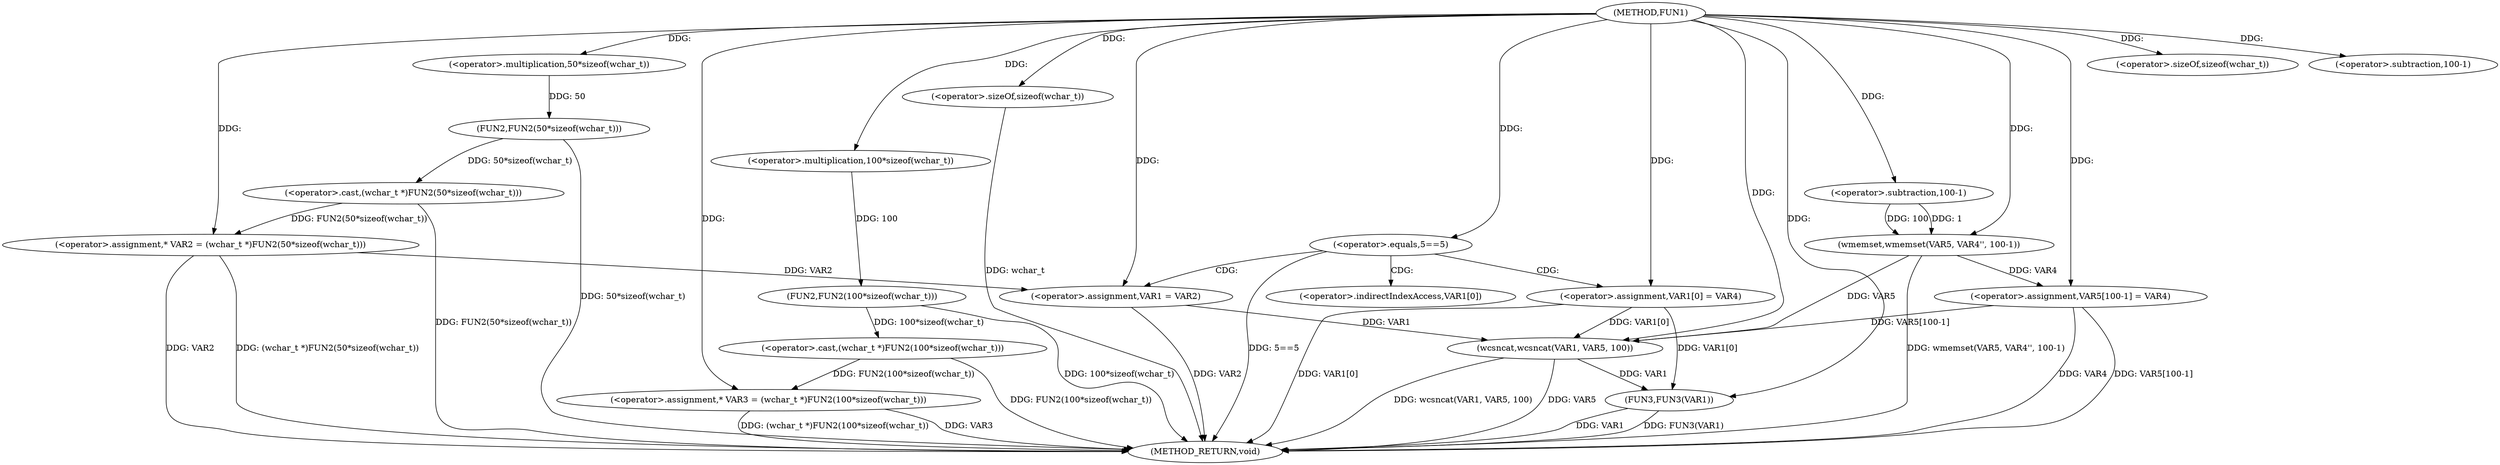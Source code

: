 digraph FUN1 {  
"1000100" [label = "(METHOD,FUN1)" ]
"1000157" [label = "(METHOD_RETURN,void)" ]
"1000104" [label = "(<operator>.assignment,* VAR2 = (wchar_t *)FUN2(50*sizeof(wchar_t)))" ]
"1000106" [label = "(<operator>.cast,(wchar_t *)FUN2(50*sizeof(wchar_t)))" ]
"1000108" [label = "(FUN2,FUN2(50*sizeof(wchar_t)))" ]
"1000109" [label = "(<operator>.multiplication,50*sizeof(wchar_t))" ]
"1000111" [label = "(<operator>.sizeOf,sizeof(wchar_t))" ]
"1000114" [label = "(<operator>.assignment,* VAR3 = (wchar_t *)FUN2(100*sizeof(wchar_t)))" ]
"1000116" [label = "(<operator>.cast,(wchar_t *)FUN2(100*sizeof(wchar_t)))" ]
"1000118" [label = "(FUN2,FUN2(100*sizeof(wchar_t)))" ]
"1000119" [label = "(<operator>.multiplication,100*sizeof(wchar_t))" ]
"1000121" [label = "(<operator>.sizeOf,sizeof(wchar_t))" ]
"1000124" [label = "(<operator>.equals,5==5)" ]
"1000128" [label = "(<operator>.assignment,VAR1 = VAR2)" ]
"1000131" [label = "(<operator>.assignment,VAR1[0] = VAR4)" ]
"1000138" [label = "(wmemset,wmemset(VAR5, VAR4'', 100-1))" ]
"1000141" [label = "(<operator>.subtraction,100-1)" ]
"1000144" [label = "(<operator>.assignment,VAR5[100-1] = VAR4)" ]
"1000147" [label = "(<operator>.subtraction,100-1)" ]
"1000151" [label = "(wcsncat,wcsncat(VAR1, VAR5, 100))" ]
"1000155" [label = "(FUN3,FUN3(VAR1))" ]
"1000132" [label = "(<operator>.indirectIndexAccess,VAR1[0])" ]
  "1000128" -> "1000157"  [ label = "DDG: VAR2"] 
  "1000106" -> "1000157"  [ label = "DDG: FUN2(50*sizeof(wchar_t))"] 
  "1000151" -> "1000157"  [ label = "DDG: wcsncat(VAR1, VAR5, 100)"] 
  "1000104" -> "1000157"  [ label = "DDG: VAR2"] 
  "1000131" -> "1000157"  [ label = "DDG: VAR1[0]"] 
  "1000151" -> "1000157"  [ label = "DDG: VAR5"] 
  "1000116" -> "1000157"  [ label = "DDG: FUN2(100*sizeof(wchar_t))"] 
  "1000144" -> "1000157"  [ label = "DDG: VAR4"] 
  "1000118" -> "1000157"  [ label = "DDG: 100*sizeof(wchar_t)"] 
  "1000155" -> "1000157"  [ label = "DDG: FUN3(VAR1)"] 
  "1000114" -> "1000157"  [ label = "DDG: VAR3"] 
  "1000121" -> "1000157"  [ label = "DDG: wchar_t"] 
  "1000144" -> "1000157"  [ label = "DDG: VAR5[100-1]"] 
  "1000138" -> "1000157"  [ label = "DDG: wmemset(VAR5, VAR4'', 100-1)"] 
  "1000155" -> "1000157"  [ label = "DDG: VAR1"] 
  "1000114" -> "1000157"  [ label = "DDG: (wchar_t *)FUN2(100*sizeof(wchar_t))"] 
  "1000104" -> "1000157"  [ label = "DDG: (wchar_t *)FUN2(50*sizeof(wchar_t))"] 
  "1000108" -> "1000157"  [ label = "DDG: 50*sizeof(wchar_t)"] 
  "1000124" -> "1000157"  [ label = "DDG: 5==5"] 
  "1000106" -> "1000104"  [ label = "DDG: FUN2(50*sizeof(wchar_t))"] 
  "1000100" -> "1000104"  [ label = "DDG: "] 
  "1000108" -> "1000106"  [ label = "DDG: 50*sizeof(wchar_t)"] 
  "1000109" -> "1000108"  [ label = "DDG: 50"] 
  "1000100" -> "1000109"  [ label = "DDG: "] 
  "1000100" -> "1000111"  [ label = "DDG: "] 
  "1000116" -> "1000114"  [ label = "DDG: FUN2(100*sizeof(wchar_t))"] 
  "1000100" -> "1000114"  [ label = "DDG: "] 
  "1000118" -> "1000116"  [ label = "DDG: 100*sizeof(wchar_t)"] 
  "1000119" -> "1000118"  [ label = "DDG: 100"] 
  "1000100" -> "1000119"  [ label = "DDG: "] 
  "1000100" -> "1000121"  [ label = "DDG: "] 
  "1000100" -> "1000124"  [ label = "DDG: "] 
  "1000104" -> "1000128"  [ label = "DDG: VAR2"] 
  "1000100" -> "1000128"  [ label = "DDG: "] 
  "1000100" -> "1000131"  [ label = "DDG: "] 
  "1000100" -> "1000138"  [ label = "DDG: "] 
  "1000141" -> "1000138"  [ label = "DDG: 100"] 
  "1000141" -> "1000138"  [ label = "DDG: 1"] 
  "1000100" -> "1000141"  [ label = "DDG: "] 
  "1000138" -> "1000144"  [ label = "DDG: VAR4"] 
  "1000100" -> "1000144"  [ label = "DDG: "] 
  "1000100" -> "1000147"  [ label = "DDG: "] 
  "1000131" -> "1000151"  [ label = "DDG: VAR1[0]"] 
  "1000128" -> "1000151"  [ label = "DDG: VAR1"] 
  "1000100" -> "1000151"  [ label = "DDG: "] 
  "1000138" -> "1000151"  [ label = "DDG: VAR5"] 
  "1000144" -> "1000151"  [ label = "DDG: VAR5[100-1]"] 
  "1000131" -> "1000155"  [ label = "DDG: VAR1[0]"] 
  "1000151" -> "1000155"  [ label = "DDG: VAR1"] 
  "1000100" -> "1000155"  [ label = "DDG: "] 
  "1000124" -> "1000132"  [ label = "CDG: "] 
  "1000124" -> "1000128"  [ label = "CDG: "] 
  "1000124" -> "1000131"  [ label = "CDG: "] 
}
